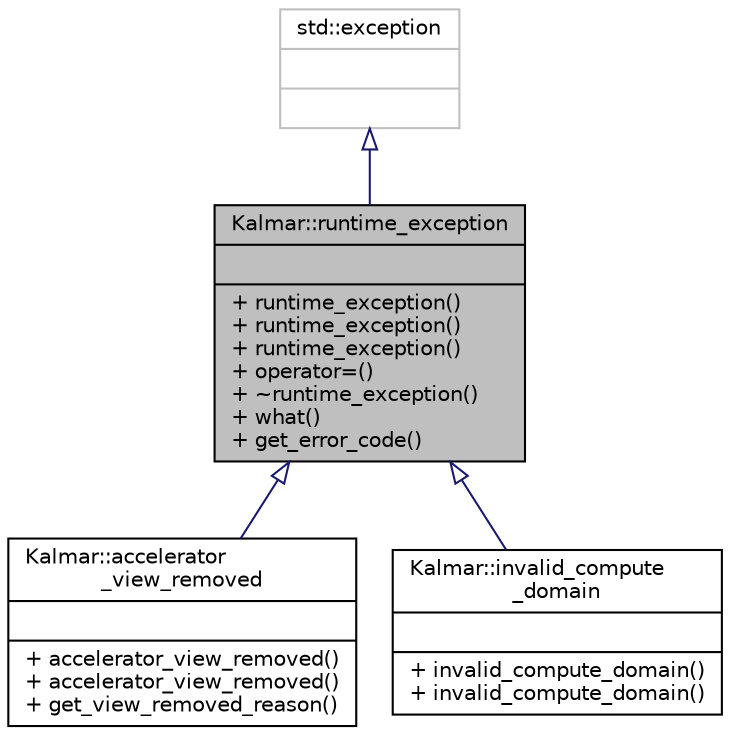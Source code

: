 digraph "Kalmar::runtime_exception"
{
  edge [fontname="Helvetica",fontsize="10",labelfontname="Helvetica",labelfontsize="10"];
  node [fontname="Helvetica",fontsize="10",shape=record];
  Node1 [label="{Kalmar::runtime_exception\n||+ runtime_exception()\l+ runtime_exception()\l+ runtime_exception()\l+ operator=()\l+ ~runtime_exception()\l+ what()\l+ get_error_code()\l}",height=0.2,width=0.4,color="black", fillcolor="grey75", style="filled", fontcolor="black"];
  Node2 -> Node1 [dir="back",color="midnightblue",fontsize="10",style="solid",arrowtail="onormal",fontname="Helvetica"];
  Node2 [label="{std::exception\n||}",height=0.2,width=0.4,color="grey75", fillcolor="white", style="filled",tooltip="STL class. "];
  Node1 -> Node3 [dir="back",color="midnightblue",fontsize="10",style="solid",arrowtail="onormal",fontname="Helvetica"];
  Node3 [label="{Kalmar::accelerator\l_view_removed\n||+ accelerator_view_removed()\l+ accelerator_view_removed()\l+ get_view_removed_reason()\l}",height=0.2,width=0.4,color="black", fillcolor="white", style="filled",URL="$classKalmar_1_1accelerator__view__removed.html"];
  Node1 -> Node4 [dir="back",color="midnightblue",fontsize="10",style="solid",arrowtail="onormal",fontname="Helvetica"];
  Node4 [label="{Kalmar::invalid_compute\l_domain\n||+ invalid_compute_domain()\l+ invalid_compute_domain()\l}",height=0.2,width=0.4,color="black", fillcolor="white", style="filled",URL="$classKalmar_1_1invalid__compute__domain.html"];
}
